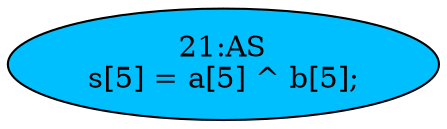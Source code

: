 strict digraph "" {
	node [label="\N"];
	"21:AS"	[ast="<pyverilog.vparser.ast.Assign object at 0x7fe0ff9e6a10>",
		def_var="['s']",
		fillcolor=deepskyblue,
		label="21:AS
s[5] = a[5] ^ b[5];",
		statements="[]",
		style=filled,
		typ=Assign,
		use_var="['a', 'b']"];
}
